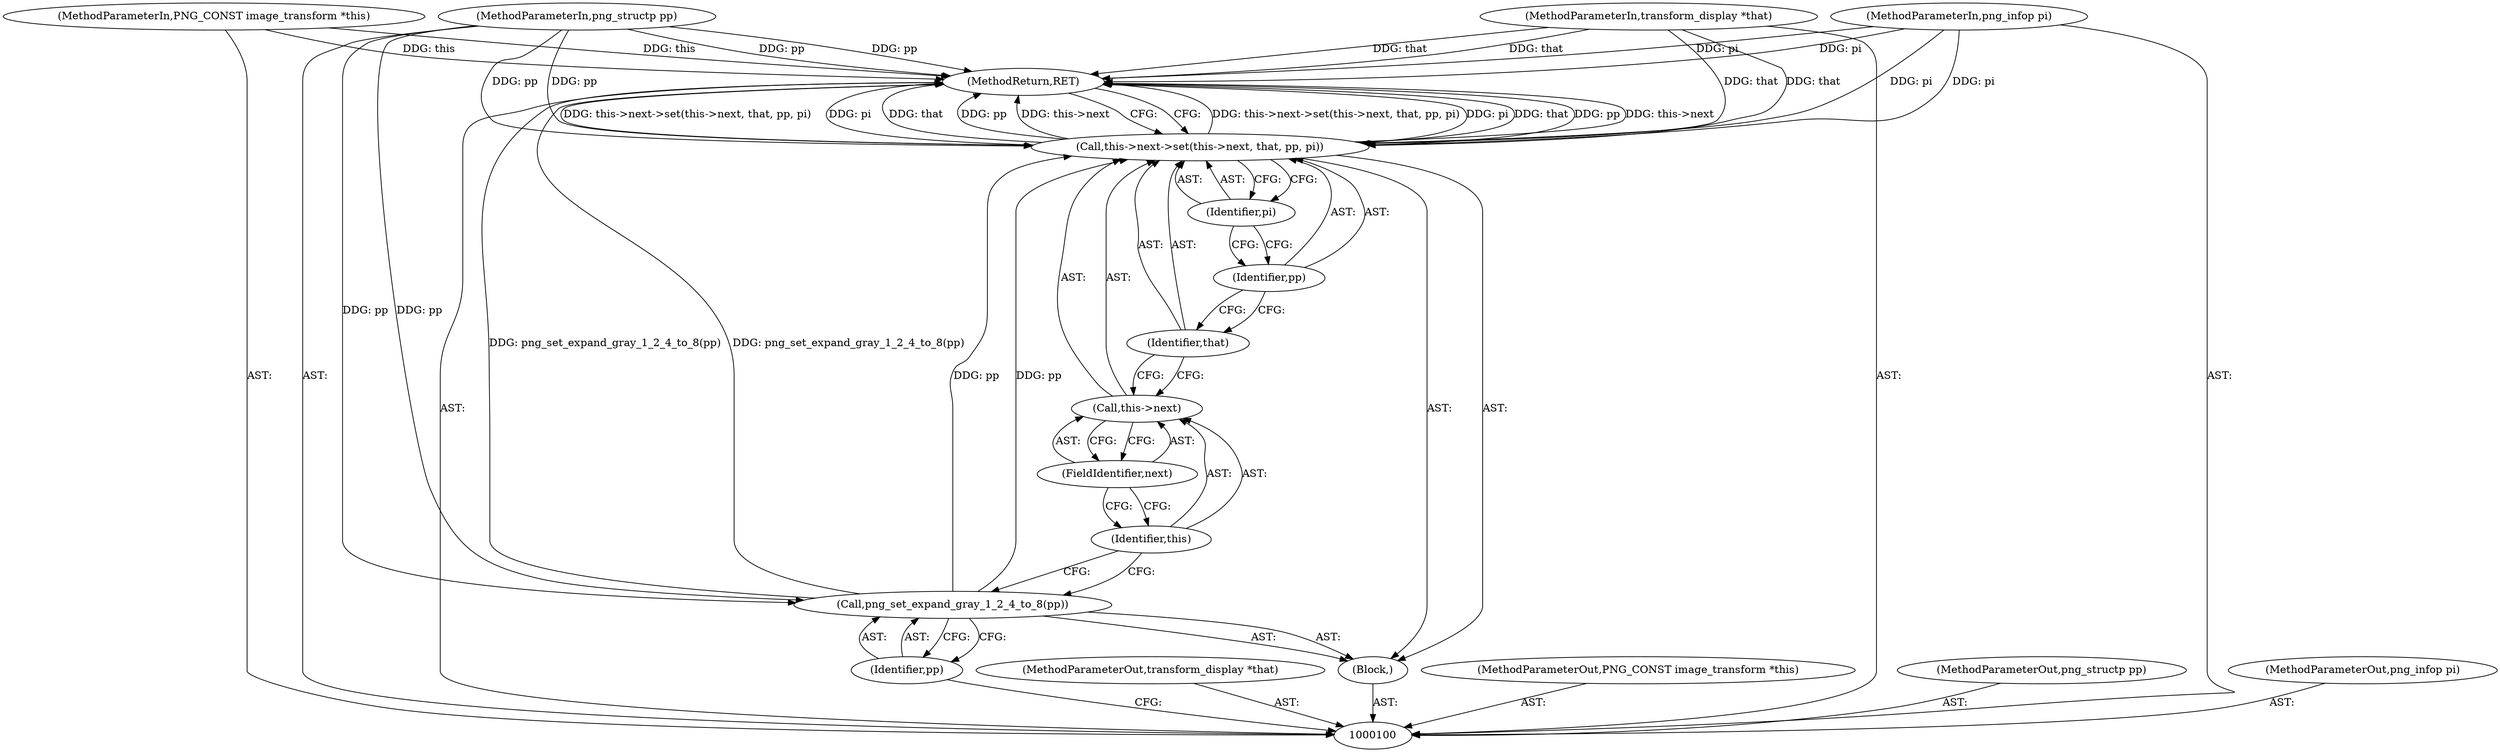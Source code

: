 digraph "1_Android_9d4853418ab2f754c2b63e091c29c5529b8b86ca_66" {
"1000115" [label="(MethodReturn,RET)"];
"1000102" [label="(MethodParameterIn,transform_display *that)"];
"1000140" [label="(MethodParameterOut,transform_display *that)"];
"1000101" [label="(MethodParameterIn,PNG_CONST image_transform *this)"];
"1000139" [label="(MethodParameterOut,PNG_CONST image_transform *this)"];
"1000103" [label="(MethodParameterIn,png_structp pp)"];
"1000141" [label="(MethodParameterOut,png_structp pp)"];
"1000104" [label="(MethodParameterIn,png_infop pi)"];
"1000142" [label="(MethodParameterOut,png_infop pi)"];
"1000105" [label="(Block,)"];
"1000107" [label="(Identifier,pp)"];
"1000106" [label="(Call,png_set_expand_gray_1_2_4_to_8(pp))"];
"1000109" [label="(Call,this->next)"];
"1000110" [label="(Identifier,this)"];
"1000111" [label="(FieldIdentifier,next)"];
"1000112" [label="(Identifier,that)"];
"1000113" [label="(Identifier,pp)"];
"1000108" [label="(Call,this->next->set(this->next, that, pp, pi))"];
"1000114" [label="(Identifier,pi)"];
"1000115" -> "1000100"  [label="AST: "];
"1000115" -> "1000108"  [label="CFG: "];
"1000108" -> "1000115"  [label="DDG: this->next->set(this->next, that, pp, pi)"];
"1000108" -> "1000115"  [label="DDG: pi"];
"1000108" -> "1000115"  [label="DDG: that"];
"1000108" -> "1000115"  [label="DDG: pp"];
"1000108" -> "1000115"  [label="DDG: this->next"];
"1000104" -> "1000115"  [label="DDG: pi"];
"1000103" -> "1000115"  [label="DDG: pp"];
"1000102" -> "1000115"  [label="DDG: that"];
"1000101" -> "1000115"  [label="DDG: this"];
"1000106" -> "1000115"  [label="DDG: png_set_expand_gray_1_2_4_to_8(pp)"];
"1000102" -> "1000100"  [label="AST: "];
"1000102" -> "1000115"  [label="DDG: that"];
"1000102" -> "1000108"  [label="DDG: that"];
"1000140" -> "1000100"  [label="AST: "];
"1000101" -> "1000100"  [label="AST: "];
"1000101" -> "1000115"  [label="DDG: this"];
"1000139" -> "1000100"  [label="AST: "];
"1000103" -> "1000100"  [label="AST: "];
"1000103" -> "1000115"  [label="DDG: pp"];
"1000103" -> "1000106"  [label="DDG: pp"];
"1000103" -> "1000108"  [label="DDG: pp"];
"1000141" -> "1000100"  [label="AST: "];
"1000104" -> "1000100"  [label="AST: "];
"1000104" -> "1000115"  [label="DDG: pi"];
"1000104" -> "1000108"  [label="DDG: pi"];
"1000142" -> "1000100"  [label="AST: "];
"1000105" -> "1000100"  [label="AST: "];
"1000106" -> "1000105"  [label="AST: "];
"1000108" -> "1000105"  [label="AST: "];
"1000107" -> "1000106"  [label="AST: "];
"1000107" -> "1000100"  [label="CFG: "];
"1000106" -> "1000107"  [label="CFG: "];
"1000106" -> "1000105"  [label="AST: "];
"1000106" -> "1000107"  [label="CFG: "];
"1000107" -> "1000106"  [label="AST: "];
"1000110" -> "1000106"  [label="CFG: "];
"1000106" -> "1000115"  [label="DDG: png_set_expand_gray_1_2_4_to_8(pp)"];
"1000103" -> "1000106"  [label="DDG: pp"];
"1000106" -> "1000108"  [label="DDG: pp"];
"1000109" -> "1000108"  [label="AST: "];
"1000109" -> "1000111"  [label="CFG: "];
"1000110" -> "1000109"  [label="AST: "];
"1000111" -> "1000109"  [label="AST: "];
"1000112" -> "1000109"  [label="CFG: "];
"1000110" -> "1000109"  [label="AST: "];
"1000110" -> "1000106"  [label="CFG: "];
"1000111" -> "1000110"  [label="CFG: "];
"1000111" -> "1000109"  [label="AST: "];
"1000111" -> "1000110"  [label="CFG: "];
"1000109" -> "1000111"  [label="CFG: "];
"1000112" -> "1000108"  [label="AST: "];
"1000112" -> "1000109"  [label="CFG: "];
"1000113" -> "1000112"  [label="CFG: "];
"1000113" -> "1000108"  [label="AST: "];
"1000113" -> "1000112"  [label="CFG: "];
"1000114" -> "1000113"  [label="CFG: "];
"1000108" -> "1000105"  [label="AST: "];
"1000108" -> "1000114"  [label="CFG: "];
"1000109" -> "1000108"  [label="AST: "];
"1000112" -> "1000108"  [label="AST: "];
"1000113" -> "1000108"  [label="AST: "];
"1000114" -> "1000108"  [label="AST: "];
"1000115" -> "1000108"  [label="CFG: "];
"1000108" -> "1000115"  [label="DDG: this->next->set(this->next, that, pp, pi)"];
"1000108" -> "1000115"  [label="DDG: pi"];
"1000108" -> "1000115"  [label="DDG: that"];
"1000108" -> "1000115"  [label="DDG: pp"];
"1000108" -> "1000115"  [label="DDG: this->next"];
"1000102" -> "1000108"  [label="DDG: that"];
"1000106" -> "1000108"  [label="DDG: pp"];
"1000103" -> "1000108"  [label="DDG: pp"];
"1000104" -> "1000108"  [label="DDG: pi"];
"1000114" -> "1000108"  [label="AST: "];
"1000114" -> "1000113"  [label="CFG: "];
"1000108" -> "1000114"  [label="CFG: "];
}
